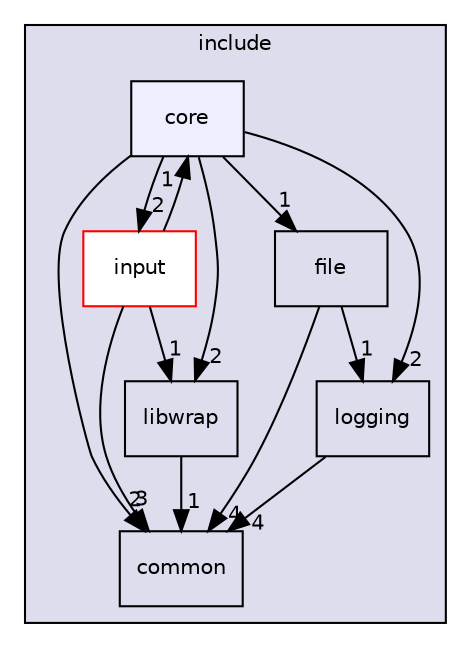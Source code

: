 digraph "include/core" {
  compound=true
  node [ fontsize="10", fontname="Helvetica"];
  edge [ labelfontsize="10", labelfontname="Helvetica"];
  subgraph clusterdir_d44c64559bbebec7f509842c48db8b23 {
    graph [ bgcolor="#ddddee", pencolor="black", label="include" fontname="Helvetica", fontsize="10", URL="dir_d44c64559bbebec7f509842c48db8b23.html"]
  dir_0966d06610f72609fd9aa4979c2b5a92 [shape=box label="common" URL="dir_0966d06610f72609fd9aa4979c2b5a92.html"];
  dir_30e585b4d0cb3ab23653c9522967a3ec [shape=box label="file" URL="dir_30e585b4d0cb3ab23653c9522967a3ec.html"];
  dir_7188461832bb92671066220d237ea5f7 [shape=box label="logging" URL="dir_7188461832bb92671066220d237ea5f7.html"];
  dir_949441c2fc90a8df3bc710cd47f5b420 [shape=box label="libwrap" URL="dir_949441c2fc90a8df3bc710cd47f5b420.html"];
  dir_9f5c276ab9fb4f37ad248a8f0e5ee4a1 [shape=box label="input" fillcolor="white" style="filled" color="red" URL="dir_9f5c276ab9fb4f37ad248a8f0e5ee4a1.html"];
  dir_3d69f64eaf81436fe2b22361382717e5 [shape=box, label="core", style="filled", fillcolor="#eeeeff", pencolor="black", URL="dir_3d69f64eaf81436fe2b22361382717e5.html"];
  }
  dir_9f5c276ab9fb4f37ad248a8f0e5ee4a1->dir_0966d06610f72609fd9aa4979c2b5a92 [headlabel="3", labeldistance=1.5 headhref="dir_000004_000001.html"];
  dir_9f5c276ab9fb4f37ad248a8f0e5ee4a1->dir_3d69f64eaf81436fe2b22361382717e5 [headlabel="1", labeldistance=1.5 headhref="dir_000004_000002.html"];
  dir_9f5c276ab9fb4f37ad248a8f0e5ee4a1->dir_949441c2fc90a8df3bc710cd47f5b420 [headlabel="1", labeldistance=1.5 headhref="dir_000004_000007.html"];
  dir_3d69f64eaf81436fe2b22361382717e5->dir_0966d06610f72609fd9aa4979c2b5a92 [headlabel="2", labeldistance=1.5 headhref="dir_000002_000001.html"];
  dir_3d69f64eaf81436fe2b22361382717e5->dir_30e585b4d0cb3ab23653c9522967a3ec [headlabel="1", labeldistance=1.5 headhref="dir_000002_000003.html"];
  dir_3d69f64eaf81436fe2b22361382717e5->dir_7188461832bb92671066220d237ea5f7 [headlabel="2", labeldistance=1.5 headhref="dir_000002_000008.html"];
  dir_3d69f64eaf81436fe2b22361382717e5->dir_949441c2fc90a8df3bc710cd47f5b420 [headlabel="2", labeldistance=1.5 headhref="dir_000002_000007.html"];
  dir_3d69f64eaf81436fe2b22361382717e5->dir_9f5c276ab9fb4f37ad248a8f0e5ee4a1 [headlabel="2", labeldistance=1.5 headhref="dir_000002_000004.html"];
  dir_30e585b4d0cb3ab23653c9522967a3ec->dir_0966d06610f72609fd9aa4979c2b5a92 [headlabel="4", labeldistance=1.5 headhref="dir_000003_000001.html"];
  dir_30e585b4d0cb3ab23653c9522967a3ec->dir_7188461832bb92671066220d237ea5f7 [headlabel="1", labeldistance=1.5 headhref="dir_000003_000008.html"];
  dir_7188461832bb92671066220d237ea5f7->dir_0966d06610f72609fd9aa4979c2b5a92 [headlabel="4", labeldistance=1.5 headhref="dir_000008_000001.html"];
  dir_949441c2fc90a8df3bc710cd47f5b420->dir_0966d06610f72609fd9aa4979c2b5a92 [headlabel="1", labeldistance=1.5 headhref="dir_000007_000001.html"];
}

